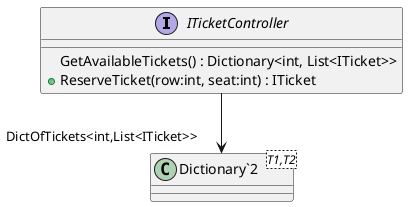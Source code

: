 @startuml
interface ITicketController {
    GetAvailableTickets() : Dictionary<int, List<ITicket>>
    + ReserveTicket(row:int, seat:int) : ITicket
}
class "Dictionary`2"<T1,T2> {
}
ITicketController --> "DictOfTickets<int,List<ITicket>>" "Dictionary`2"
@enduml
